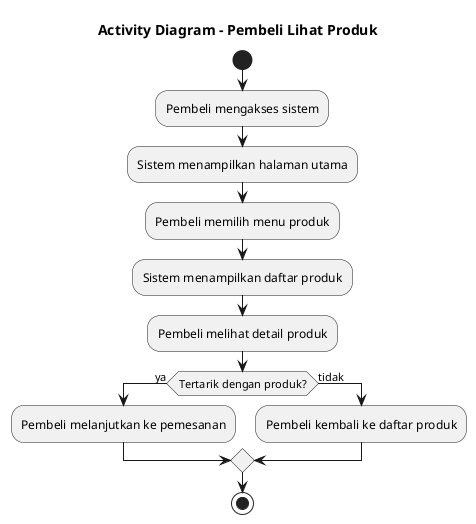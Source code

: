 @startuml Activity_Pembeli_LihatProduk
title Activity Diagram - Pembeli Lihat Produk
start
:Pembeli mengakses sistem;
:Sistem menampilkan halaman utama;
:Pembeli memilih menu produk;
:Sistem menampilkan daftar produk;
:Pembeli melihat detail produk;
if (Tertarik dengan produk?) then (ya)
  :Pembeli melanjutkan ke pemesanan;
else (tidak)
  :Pembeli kembali ke daftar produk;
endif
stop
@enduml

@startuml Sequence_Pembeli_LihatProduk
title Sequence Diagram - Pembeli Lihat Produk
actor Pembeli
participant "Sistem Web" as SW
participant "Database Produk" as DB

Pembeli -> SW: Mengakses halaman utama
SW -> Pembeli: Tampilkan halaman utama
Pembeli -> SW: Klik menu produk
SW -> DB: Query daftar produk
DB -> SW: Return data produk
SW -> Pembeli: Tampilkan daftar produk
Pembeli -> SW: Pilih produk untuk detail
SW -> DB: Query detail produk
DB -> SW: Return detail produk
SW -> Pembeli: Tampilkan detail produk
@enduml

@startuml Activity_Pembeli_LakukanPemesanan
title Activity Diagram - Pembeli Lakukan Pemesanan
start
:Pembeli pilih produk;
:Pembeli tentukan jumlah;
:Pembeli isi form pemesanan;
if (Data valid?) then (ya)
  :Sistem simpan pesanan;
  :Sistem kirim konfirmasi;
  :Pembeli terima konfirmasi;
else (tidak)
  :Tampilkan pesan error;
  :Pembeli perbaiki data;
endif
stop
@enduml

@startuml Sequence_Pembeli_LakukanPemesanan
title Sequence Diagram - Pembeli Lakukan Pemesanan
actor Pembeli
participant "Sistem Web" as SW
participant "Database Pesanan" as DBP
participant "Sistem Notifikasi" as SN

Pembeli -> SW: Pilih produk dan jumlah
Pembeli -> SW: Isi form pemesanan
SW -> SW: Validasi data
SW -> DBP: Simpan data pesanan
DBP -> SW: Konfirmasi penyimpanan
SW -> SN: Kirim notifikasi konfirmasi
SN -> Pembeli: Kirim email/SMS konfirmasi
SW -> Pembeli: Tampilkan halaman konfirmasi
@enduml

@startuml Activity_Pembeli_IsiIdentitas
title Activity Diagram - Pembeli Isi Identitas & Alamat
start
:Pembeli akses form identitas;
:Pembeli isi nama lengkap;
:Pembeli isi nomor telepon;
:Pembeli isi alamat lengkap;
:Pembeli isi email;
if (Semua field terisi?) then (ya)
  if (Format data valid?) then (ya)
    :Sistem simpan identitas;
    :Tampilkan konfirmasi;
  else (tidak)
    :Tampilkan pesan error format;
  endif
else (tidak)
  :Tampilkan pesan field kosong;
endif
stop
@enduml

@startuml Sequence_Pembeli_IsiIdentitas
title Sequence Diagram - Pembeli Isi Identitas & Alamat
actor Pembeli
participant "Sistem Web" as SW
participant "Validator" as V
participant "Database Customer" as DBC

Pembeli -> SW: Akses form identitas
SW -> Pembeli: Tampilkan form identitas
Pembeli -> SW: Submit data identitas
SW -> V: Validasi format data
V -> SW: Return hasil validasi
alt Data valid
  SW -> DBC: Simpan data customer
  DBC -> SW: Konfirmasi penyimpanan
  SW -> Pembeli: Tampilkan konfirmasi
else Data tidak valid
  SW -> Pembeli: Tampilkan pesan error
end
@enduml

@startuml Activity_Pembeli_LihatDetailPesanan
title Activity Diagram - Pembeli Lihat Detail Pesanan
start
:Pembeli masukkan kode pesanan;
if (Kode pesanan valid?) then (ya)
  :Sistem cari pesanan;
  if (Pesanan ditemukan?) then (ya)
    :Sistem tampilkan detail pesanan;
    :Tampilkan status pesanan;
    :Tampilkan rincian produk;
    :Tampilkan total harga;
  else (tidak)
    :Tampilkan pesan pesanan tidak ditemukan;
  endif
else (tidak)
  :Tampilkan pesan kode tidak valid;
endif
stop
@enduml

@startuml Sequence_Pembeli_LihatDetailPesanan
title Sequence Diagram - Pembeli Lihat Detail Pesanan
actor Pembeli
participant "Sistem Web" as SW
participant "Database Pesanan" as DBP

Pembeli -> SW: Input kode pesanan
SW -> SW: Validasi format kode
SW -> DBP: Query pesanan berdasarkan kode
DBP -> SW: Return data pesanan
alt Pesanan ditemukan
  SW -> Pembeli: Tampilkan detail pesanan lengkap
else Pesanan tidak ditemukan
  SW -> Pembeli: Tampilkan pesan error
end
@enduml

@startuml Activity_Pembeli_CetakPesanan
title Activity Diagram - Pembeli Cetak Pesanan
start
:Pembeli di halaman detail pesanan;
:Pembeli klik tombol cetak;
:Sistem generate format cetak;
if (Data pesanan lengkap?) then (ya)
  :Sistem buat file PDF;
  :Tampilkan preview cetak;
  if (Pembeli konfirmasi cetak?) then (ya)
    :Download/print dokumen;
  else (tidak)
    :Kembali ke detail pesanan;
  endif
else (tidak)
  :Tampilkan pesan data tidak lengkap;
endif
stop
@enduml

@startuml Sequence_Pembeli_CetakPesanan
title Sequence Diagram - Pembeli Cetak Pesanan
actor Pembeli
participant "Sistem Web" as SW
participant "PDF Generator" as PDF
participant "Database Pesanan" as DBP

Pembeli -> SW: Klik tombol cetak
SW -> DBP: Ambil data pesanan lengkap
DBP -> SW: Return data pesanan
SW -> PDF: Generate dokumen PDF
PDF -> SW: Return file PDF
SW -> Pembeli: Tampilkan preview PDF
Pembeli -> SW: Konfirmasi download
SW -> Pembeli: Download file PDF
@enduml

@startuml Activity_Pembeli_TercatatTrafik
title Activity Diagram - Pembeli Tercatat Trafik IP
start
:Pembeli mengakses website;
:Sistem deteksi IP address;
:Sistem catat waktu akses;
:Sistem identifikasi browser/device;
if (IP sudah pernah akses?) then (ya)
  :Update counter kunjungan;
  :Update waktu terakhir akses;
else (tidak)
  :Buat record baru pengunjung;
  :Set counter = 1;
endif
:Sistem simpan log trafik;
:Pembeli dapat menggunakan sistem;
stop
@enduml

@startuml Sequence_Pembeli_TercatatTrafik
title Sequence Diagram - Pembeli Tercatat Trafik IP
actor Pembeli
participant "Web Server" as WS
participant "Traffic Logger" as TL
participant "Database Log" as DBL

Pembeli -> WS: HTTP Request ke website
WS -> TL: Capture IP dan metadata
TL -> TL: Identifikasi IP, browser, timestamp
TL -> DBL: Check existing IP record
DBL -> TL: Return IP record status
alt IP sudah ada
  TL -> DBL: Update counter dan timestamp
else IP baru
  TL -> DBL: Insert record baru
end
DBL -> TL: Konfirmasi logging
WS -> Pembeli: Response halaman website
@enduml

@startuml Activity_Superuser_LoginDaftarLogout
title Activity Diagram - Superuser Login/Daftar/Logout
start
if (Sudah punya akun?) then (ya)
  :Input username/password;
  if (Kredensial valid?) then (ya)
    :Login berhasil;
    :Akses dashboard superuser;
    note right: User dapat logout kapan saja
    :Melakukan aktivitas admin;
    if (Ingin logout?) then (ya)
      :Klik logout;
      :Sesi berakhir;
    endif
  else (tidak)
    :Tampilkan error login;
  endif
else (tidak)
  :Daftar akun baru;
  :Isi form registrasi;
  if (Data valid?) then (ya)
    :Akun dibuat;
    :Login otomatis;
  else (tidak)
    :Perbaiki data registrasi;
  endif
endif
stop
@enduml

@startuml Sequence_Superuser_LoginDaftarLogout
title Sequence Diagram - Superuser Login/Daftar/Logout
actor Superuser
participant "Auth System" as AS
participant "Session Manager" as SM
participant "Database User" as DBU

alt Login
  Superuser -> AS: Input credentials
  AS -> DBU: Verify credentials
  DBU -> AS: Return auth result
  AS -> SM: Create session
  SM -> AS: Return session token
  AS -> Superuser: Login success + redirect
else Register
  Superuser -> AS: Submit registration data
  AS -> DBU: Create new user account
  DBU -> AS: Confirm account creation
  AS -> SM: Auto create session
  AS -> Superuser: Registration success + login
else Logout
  Superuser -> AS: Request logout
  AS -> SM: Destroy session
  SM -> AS: Confirm session destroyed
  AS -> Superuser: Redirect to login page
end
@enduml

@startuml Activity_Superuser_KelolaOrderan
title Activity Diagram - Superuser Kelola Orderan
start
:Superuser akses menu orderan;
:Sistem tampilkan daftar orderan;
if (Pilih aksi?) then (lihat detail)
  :Buka detail orderan;
  :Tampilkan info lengkap;
elseif (ubah status)
  :Pilih orderan;
  :Ubah status orderan;
  :Simpan perubahan;
elseif (hapus orderan)
  :Pilih orderan untuk dihapus;
  if (Konfirmasi hapus?) then (ya)
    :Hapus orderan dari sistem;
  else (tidak)
    :Batal hapus;
  endif
elseif (tambah orderan manual)
  :Isi form orderan baru;
  :Simpan orderan;
endif
stop
@enduml

@startuml Sequence_Superuser_KelolaOrderan
title Sequence Diagram - Superuser Kelola Orderan
actor Superuser
participant "Admin Panel" as AP
participant "Order Service" as OS
participant "Database Pesanan" as DBP

Superuser -> AP: Akses menu kelola orderan
AP -> OS: Request daftar orderan
OS -> DBP: Query all orders
DBP -> OS: Return orders data
OS -> AP: Return formatted data
AP -> Superuser: Tampilkan daftar orderan

alt Lihat Detail
  Superuser -> AP: Pilih orderan untuk detail
  AP -> OS: Request detail orderan
  OS -> DBP: Query detail order
  DBP -> OS: Return detail data
  OS -> AP: Format detail data
  AP -> Superuser: Tampilkan detail lengkap
else Update Status
  Superuser -> AP: Ubah status orderan
  AP -> OS: Update order status
  OS -> DBP: Update status in database
  DBP -> OS: Confirm update
  OS -> AP: Return success message
  AP -> Superuser: Tampilkan konfirmasi update
else Delete Order
  Superuser -> AP: Request delete orderan
  AP -> OS: Delete order request
  OS -> DBP: Delete from database
  DBP -> OS: Confirm deletion
  OS -> AP: Return deletion status
  AP -> Superuser: Tampilkan konfirmasi hapus
end
@enduml

@startuml Activity_Superuser_LihatOrderanPembeli
title Activity Diagram - Superuser Lihat Orderan Pembeli
start
:Superuser pilih menu orderan pembeli;
:Sistem tampilkan daftar pembeli;
if (Filter berdasarkan?) then (nama pembeli)
  :Input nama pembeli;
  :Sistem filter berdasarkan nama;
elseif (periode waktu)
  :Pilih tanggal mulai dan selesai;
  :Sistem filter berdasarkan periode;
elseif (status pesanan)
  :Pilih status tertentu;
  :Sistem filter berdasarkan status;
endif
:Sistem tampilkan hasil orderan;
if (Lihat detail orderan?) then (ya)
  :Klik orderan tertentu;
  :Tampilkan detail lengkap;
  :Tampilkan info pembeli;
  :Tampilkan detail produk;
else (tidak)
  :Tetap di daftar orderan;
endif
stop
@enduml

@startuml Sequence_Superuser_LihatOrderanPembeli
title Sequence Diagram - Superuser Lihat Orderan Pembeli
actor Superuser
participant "Admin Panel" as AP
participant "Order Service" as OS
participant "Database Pesanan" as DBP
participant "Database Customer" as DBC

Superuser -> AP: Akses menu orderan pembeli
AP -> OS: Request daftar orderan dengan info pembeli
OS -> DBP: Query orders
OS -> DBC: Query customer info
DBP -> OS: Return orders data
DBC -> OS: Return customer data
OS -> OS: Join order dan customer data
OS -> AP: Return combined data
AP -> Superuser: Tampilkan daftar orderan pembeli

alt Filter Data
  Superuser -> AP: Apply filter (nama/periode/status)
  AP -> OS: Request filtered data
  OS -> DBP: Query dengan filter
  DBP -> OS: Return filtered results
  OS -> AP: Format filtered data
  AP -> Superuser: Update tampilan dengan filter
end

alt Lihat Detail
  Superuser -> AP: Pilih orderan untuk detail
  AP -> OS: Request detail orderan + customer
  OS -> DBP: Query detail order
  OS -> DBC: Query detail customer
  DBP -> OS: Return order details
  DBC -> OS: Return customer details
  OS -> AP: Combine dan format data
  AP -> Superuser: Tampilkan detail lengkap
end
@enduml

@startuml Activity_Superuser_EditProfil
title Activity Diagram - Superuser Edit Profil
start
:Superuser akses menu profil;
:Sistem tampilkan data profil saat ini;
:Superuser pilih field yang akan diedit;
if (Edit field apa?) then (nama)
  :Ubah nama lengkap;
elseif (email)
  :Ubah alamat email;
  if (Email sudah digunakan?) then (ya)
    :Tampilkan pesan error email duplikat;
    stop
  endif
elseif (password)
  :Input password lama;
  if (Password lama benar?) then (ya)
    :Input password baru;
    :Konfirmasi password baru;
    if (Password baru cocok?) then (ya)
      :Update password;
    else (tidak)
      :Tampilkan error konfirmasi;
    endif
  else (tidak)
    :Tampilkan error password lama;
  endif
elseif (foto profil)
  :Upload foto baru;
  if (Format file valid?) then (ya)
    :Simpan foto profil;
  else (tidak)
    :Tampilkan error format;
  endif
endif
:Simpan perubahan ke database;
:Tampilkan konfirmasi perubahan;
stop
@enduml

@startuml Sequence_Superuser_EditProfil
title Sequence Diagram - Superuser Edit Profil
actor Superuser
participant "Profile Manager" as PM
participant "Validator" as V
participant "File Handler" as FH
participant "Database User" as DBU

Superuser -> PM: Akses halaman edit profil
PM -> DBU: Get current profile data
DBU -> PM: Return profile data
PM -> Superuser: Tampilkan form edit profil

Superuser -> PM: Submit profile changes
PM -> V: Validate new data
V -> PM: Return validation result

alt Data valid
  alt Update password
    PM -> V: Verify old password
    V -> DBU: Check old password
    DBU -> V: Return password verification
    V -> PM: Confirm old password
    PM -> DBU: Update new password hash
  else Update photo
    PM -> FH: Process uploaded file
    FH -> PM: Return file path
    PM -> DBU: Update photo path
  else Update other fields
    PM -> DBU: Update profile fields
  end
  DBU -> PM: Confirm update
  PM -> Superuser: Show success message
else Data tidak valid
  PM -> Superuser: Show validation errors
end
@enduml

@startuml Activity_Superuser_MasteringProduk
title Activity Diagram - Superuser Mastering Produk
start
:Superuser akses menu mastering produk;
:Sistem tampilkan daftar produk;
if (Pilih aksi?) then (tambah produk)
  :Isi form produk baru;
  :Input nama produk;
  :Input deskripsi;
  :Input harga;
  :Upload foto produk;
  if (Data lengkap dan valid?) then (ya)
    :Simpan produk baru;
    :Tampilkan konfirmasi;
  else (tidak)
    :Tampilkan pesan error;
  endif
elseif (edit produk)
  :Pilih produk untuk diedit;
  :Ubah data yang diperlukan;
  :Simpan perubahan;
elseif (hapus produk)
  :Pilih produk untuk dihapus;
  if (Konfirmasi hapus?) then (ya)
    if (Produk memiliki orderan aktif?) then (ya)
      :Tampilkan peringatan;
      :Nonaktifkan produk saja;
    else (tidak)
      :Hapus produk dari sistem;
    endif
  else (tidak)
    :Batal hapus;
  endif
elseif (aktifkan/nonaktifkan)
  :Toggle status produk;
  :Update status di database;
endif
stop
@enduml

@startuml Sequence_Superuser_MasteringProduk
title Sequence Diagram - Superuser Mastering Produk
actor Superuser
participant "Product Manager" as PM
participant "File Handler" as FH
participant "Database Produk" as DBP
participant "Database Pesanan" as DBO

Superuser -> PM: Akses menu mastering produk
PM -> DBP: Get all products
DBP -> PM: Return products data
PM -> Superuser: Tampilkan daftar produk

alt Tambah Produk
  Superuser -> PM: Input data produk baru
  PM -> FH: Process uploaded images
  FH -> PM: Return image paths
  PM -> DBP: Insert new product
  DBP -> PM: Confirm insertion
  PM -> Superuser: Show success message
else Edit Produk
  Superuser -> PM: Select product to edit
  PM -> DBP: Get product details
  DBP -> PM: Return product data
  PM -> Superuser: Show edit form
  Superuser -> PM: Submit changes
  PM -> DBP: Update product
  DBP -> PM: Confirm update
  PM -> Superuser: Show update success
else Hapus Produk
  Superuser -> PM: Request delete product
  PM -> DBO: Check active orders for product
  DBO -> PM: Return order status
  alt Has active orders
    PM -> DBP: Deactivate product instead
    PM -> Superuser: Show deactivation message
  else No active orders
    PM -> DBP: Delete product
    DBP -> PM: Confirm deletion
    PM -> Superuser: Show deletion success
  end
else Toggle Status
  Superuser -> PM: Toggle product status
  PM -> DBP: Update product status
  DBP -> PM: Confirm status change
  PM -> Superuser: Show status change
end
@enduml

@startuml Activity_Superuser_AksesDashboardLaporan
title Activity Diagram - Superuser Akses Dashboard Laporan
start
:Superuser login ke sistem;
:Sistem tampilkan dashboard utama;
:Dashboard load data statistik;
if (Pilih jenis laporan?) then (laporan penjualan)
  :Tampilkan grafik penjualan;
  :Tampilkan total revenue;
  :Tampilkan produk terlaris;
elseif (laporan pembeli)
  :Tampilkan jumlah pembeli baru;
  :Tampilkan pembeli berulang;
  :Tampilkan demografi pembeli;
elseif (laporan produk)
  :Tampilkan performa setiap produk;
  :Tampilkan stok produk;
  :Tampilkan rating produk;
elseif (laporan trafik)
  :Tampilkan visitor statistics;
  :Tampilkan page views;
  :Tampilkan sumber trafik;
endif
if (Export laporan?) then (ya)
  :Pilih format export (PDF/Excel);
  :Generate file laporan;
  :Download file;
else (tidak)
  :Tetap lihat di dashboard;
endif
stop
@enduml

@startuml Sequence_Superuser_AksesDashboardLaporan
title Sequence Diagram - Superuser Akses Dashboard Laporan
actor Superuser
participant "Dashboard" as D
participant "Report Service" as RS
participant "Export Service" as ES
participant "Database Analytics" as DBA

Superuser -> D: Akses dashboard
D -> RS: Request dashboard data
RS -> DBA: Query sales data
RS -> DBA: Query customer data
RS -> DBA: Query product data
RS -> DBA: Query traffic data
DBA -> RS: Return aggregated data
RS -> D: Format dashboard widgets
D -> Superuser: Tampilkan dashboard dengan laporan

alt Filter Laporan
  Superuser -> D: Select report type/period
  D -> RS: Request filtered data
  RS -> DBA: Query dengan filter
  DBA -> RS: Return filtered results
  RS -> D: Format filtered report
  D -> Superuser: Update dashboard view
end

alt Export Laporan
  Superuser -> D: Request export
  D -> ES: Generate export file
  ES -> RS: Get report data
  RS -> DBA: Query detailed data
  DBA -> RS: Return export data
  RS -> ES: Format data for export
  ES -> D: Return file download link
  D -> Superuser: Provide download
end
@enduml

@startuml Activity_Admin_Penjualan
title Activity Diagram - Admin Penjualan
start
:Admin akses menu penjualan;
:Sistem tampilkan form penjualan;
if (Jenis penjualan?) then (penjualan langsung)
  :Pilih produk dari katalog;
  :Input jumlah produk;
  :Hitung total harga;
  :Input data pembeli (opsional);
  :Proses pembayaran;
  if (Pembayaran berhasil?) then (ya)
    :Generate struk penjualan;
    :Update stok produk;
    :Catat transaksi;
  else (tidak)
    :Tampilkan error pembayaran;
  endif
elseif (konfirmasi orderan online)
  :Pilih orderan yang akan dikonfirmasi;
  :Verifikasi ketersediaan produk;
  :Update status menjadi "dikonfirmasi";
  :Kirim notifikasi ke pembeli;
endif
stop
@enduml

@startuml Sequence_Admin_Penjualan
title Sequence Diagram - Admin Penjualan
actor Admin
participant "POS System" as POS
participant "Payment Gateway" as PG
participant "Database Produk" as DBP
participant "Database Transaksi" as DBT
participant "Notification Service" as NS

Admin -> POS: Akses menu penjualan
POS -> DBP: Get available products
DBP -> POS: Return product catalog
POS -> Admin: Tampilkan form penjualan

alt Penjualan Langsung
  Admin -> POS: Select products dan quantity
  POS -> DBP: Check stock availability
  DBP -> POS: Confirm stock status
  POS -> POS: Calculate total price
  POS -> Admin: Show transaction summary
  Admin -> POS: Process payment
  POS -> PG: Process payment request
  PG -> POS: Return payment result
  alt Payment Success
    POS -> DBT: Record transaction
    POS -> DBP: Update stock levels
    DBT -> POS: Confirm transaction saved
    DBP -> POS: Confirm stock updated
    POS -> Admin: Generate receipt
  else Payment Failed
    POS -> Admin: Show payment error
  end
else Konfirmasi Orderan Online
  Admin -> POS: Select online order
  POS -> DBP: Verify product availability
  DBP -> POS: Return availability status
  POS -> DBT: Update order status
  DBT -> POS: Confirm status update
  POS -> NS: Send confirmation to customer
  NS -> POS: Confirm notification sent
  POS -> Admin: Show confirmation success
end
@enduml

@startuml Activity_Admin_Stok
title Activity Diagram - Admin Stok
start
:Admin akses menu stok;
:Sistem tampilkan daftar produk dan stok;
if (Pilih aksi stok?) then (tambah stok)
  :Pilih produk;
  :Input jumlah stok masuk;
  :Input keterangan (supplier, dll);
  :Simpan penambahan stok;
  :Update jumlah stok produk;
elseif (kurangi stok)
  :Pilih produk;
  :Input jumlah stok keluar;
  :Input alasan pengurangan;
  if (Stok mencukupi?) then (ya)
    :Kurangi stok produk;
    :Catat riwayat pengurangan;
  else (tidak)
    :Tampilkan peringatan stok tidak cukup;
  endif
elseif (adjustment stok)
  :Pilih produk untuk adjustment;
  :Input stok aktual hasil perhitungan fisik;
  :Hitung selisih stok;
  if (Ada selisih?) then (ya)
    :Input alasan adjustment;
    :Update stok sesuai fisik;
    :Catat adjustment;
  else (tidak)
    :Stok sudah sesuai;
  endif
elseif (lihat riwayat stok)
  :Pilih produk;
  :Tampilkan history pergerakan stok;
  :Tampilkan tanggal, jenis transaksi, jumlah;
endif
stop
@enduml

@startuml Sequence_Admin_Stok
title Sequence Diagram - Admin Stok
actor Admin
participant "Stock Manager" as SM
participant "Database Produk" as DBP
participant "Database Stock Log" as DSL

Admin -> SM: Akses menu kelola stok
SM -> DBP: Get products with current stock
DBP -> SM: Return products dan stock data
SM -> Admin: Tampilkan daftar produk dan stok

alt Tambah Stok
  Admin -> SM: Input stock addition
  SM -> DBP: Update product stock (+)
  SM -> DSL: Log stock addition
  DBP -> SM: Confirm stock update
  DSL -> SM: Confirm log saved
  SM -> Admin: Show addition success
else Kurangi Stok
  Admin -> SM: Input stock reduction
  SM -> DBP: Check current stock level
  DBP -> SM: Return current stock
  alt Sufficient stock
    SM -> DBP: Update product stock (-)
    SM -> DSL: Log stock reduction
    DBP -> SM: Confirm stock update
    DSL -> SM: Confirm log saved
    SM -> Admin: Show reduction success
  else Insufficient stock
    SM -> Admin: Show insufficient stock error
  end
else Stock Adjustment
  Admin -> SM: Input physical stock count
  SM -> DBP: Get current system stock
  DBP -> SM: Return system stock
  SM -> SM: Calculate difference
  alt Has difference
    SM -> DBP: Update to physical count
    SM -> DSL: Log stock adjustment
    DBP -> SM: Confirm adjustment
    DSL -> SM: Confirm log saved
    SM -> Admin: Show adjustment success
  else No difference
    SM -> Admin: Show "stock already accurate"
  end
else Lihat Riwayat
  Admin -> SM: Request stock history
  SM -> DSL: Query stock movements
  DSL -> SM: Return movement history
  SM -> Admin: Display stock history
end
@enduml

@startuml Activity_Admin_Pengeluaran
title Activity Diagram - Admin Pengeluaran
start
:Admin akses menu pengeluaran;
:Sistem tampilkan form pengeluaran;
if (Jenis pengeluaran?) then (beli bahan baku)
  :Input nama supplier;
  :Input jenis bahan baku;
  :Input jumlah dan harga;
  :Input tanggal pembelian;
elseif (operasional)
  :Pilih kategori operasional;
  :Input deskripsi pengeluaran;
  :Input nominal pengeluaran;
  :Input tanggal pengeluaran;
elseif (maintenance)
  :Input jenis maintenance;
  :Input vendor/pekerja;
  :Input biaya maintenance;
elseif (lain-lain)
  :Input kategori custom;
  :Input deskripsi detail;
  :Input nominal;
endif
:Upload bukti pengeluaran (struk/nota);
if (Data lengkap?) then (ya)
  :Simpan data pengeluaran;
  :Update laporan keuangan;
  :Tampilkan konfirmasi;
else (tidak)
  :Tampilkan field yang belum diisi;
endif
stop
@enduml

@startuml Sequence_Admin_Pengeluaran
title Sequence Diagram - Admin Pengeluaran
actor Admin
participant "Expense Manager" as EM
participant "File Handler" as FH
participant "Database Pengeluaran" as DBE
participant "Report Service" as RS

Admin -> EM: Akses menu pengeluaran
EM -> Admin: Tampilkan form pengeluaran

Admin -> EM: Input data pengeluaran
EM -> FH: Upload bukti pengeluaran
FH -> EM: Return file path
EM -> EM: Validate expense data
alt Data valid
  EM -> DBE: Save expense record
  DBE -> EM: Confirm expense saved
  EM -> RS: Update financial reports
  RS -> EM: Confirm report updated
  EM -> Admin: Show success message
else Data tidak valid
  EM -> Admin: Show validation errors
end
@enduml

@startuml Activity_Admin_InvoicePendapatan
title Activity Diagram - Admin Invoice Pendapatan
start
:Admin akses menu invoice pendapatan;
:Sistem tampilkan daftar transaksi;
if (Filter berdasarkan?) then (periode)
  :Pilih tanggal mulai dan selesai;
  :Sistem filter transaksi sesuai periode;
elseif (jenis penjualan)
  :Pilih online/offline;
  :Filter berdasarkan channel;
elseif (status pembayaran)
  :Pilih lunas/belum lunas;
  :Filter berdasarkan status;
endif
:Sistem tampilkan daftar invoice;
if (Aksi terhadap invoice?) then (generate invoice)
  :Pilih transaksi;
  :Generate PDF invoice;
  :Tampilkan preview;
  if (Invoice benar?) then (ya)
    :Simpan dan kirim ke pembeli;
  else (tidak)
    :Edit data invoice;
  endif
elseif (update status bayar)
  :Pilih invoice;
  :Update status pembayaran;
  :Catat tanggal pembayaran;
elseif (kirim ulang invoice)
  :Pilih invoice;
  :Kirim ulang ke email pembeli;
endif
stop
@enduml

@startuml Sequence_Admin_InvoicePendapatan
title Sequence Diagram - Admin Invoice Pendapatan
actor Admin
participant "Invoice Manager" as IM
participant "PDF Generator" as PDF
participant "Email Service" as ES
participant "Database Transaksi" as DBT

Admin -> IM: Akses menu invoice pendapatan
IM -> DBT: Get transaction list
DBT -> IM: Return transactions data
IM -> Admin: Tampilkan daftar transaksi

alt Generate Invoice
  Admin -> IM: Select transaction for invoice
  IM -> DBT: Get detailed transaction data
  DBT -> IM: Return transaction details
  IM -> PDF: Generate invoice PDF
  PDF -> IM: Return PDF file
  IM -> Admin: Show invoice preview
  Admin -> IM: Confirm invoice
  IM -> ES: Send invoice to customer
  ES -> IM: Confirm email sent
  IM -> DBT: Update invoice status
  DBT -> IM: Confirm status update
  IM -> Admin: Show generation success
else Update Payment Status
  Admin -> IM: Update payment status
  IM -> DBT: Update payment record
  DBT -> IM: Confirm payment update
  IM -> Admin: Show update success
else Resend Invoice
  Admin -> IM: Request resend invoice
  IM -> DBT: Get invoice data
  DBT -> IM: Return invoice info
  IM -> ES: Resend invoice email
  ES -> IM: Confirm resend
  IM -> Admin: Show resend success
end
@enduml

@startuml Activity_Admin_AnalisisPelanggan
title Activity Diagram - Admin Analisis Pelanggan
start
:Admin akses menu analisis pelanggan;
:Sistem load data pelanggan;
if (Jenis analisis?) then (demografi)
  :Tampilkan chart usia pelanggan;
  :Tampilkan distribusi gender;
  :Tampilkan lokasi geografis;
elseif (behavior pembelian)
  :Analisis frekuensi pembelian;
  :Tampilkan average order value;
  :Identifikasi pelanggan loyal;
  :Tampilkan produk favorit per segment;
elseif (retention analysis)
  :Hitung customer retention rate;
  :Identifikasi churn customers;
  :Analisis lifetime value;
elseif (segmentasi pelanggan)
  :Kelompokkan berdasarkan spending;
  :Segmentasi berdasarkan frequency;
  :Buat customer personas;
endif
if (Export analisis?) then (ya)
  :Generate laporan analisis;
  :Export ke PDF/Excel;
  :Download file laporan;
else (tidak)
  :Tetap lihat di dashboard;
endif
if (Buat campaign?) then (ya)
  :Pilih segment target;
  :Buat strategi marketing;
  :Setup campaign parameters;
else (tidak)
  :Selesai analisis;
endif
stop
@enduml

@startuml Sequence_Admin_AnalisisPelanggan
title Sequence Diagram - Admin Analisis Pelanggan
actor Admin
participant "Analytics Engine" as AE
participant "Data Warehouse" as DW
participant "Report Generator" as RG
participant "Campaign Manager" as CM

Admin -> AE: Akses menu analisis pelanggan
AE -> DW: Query customer data
AE -> DW: Query transaction history
AE -> DW: Query product preferences
DW -> AE: Return aggregated customer data
AE -> AE: Process analytics algorithms
AE -> Admin: Tampilkan dashboard analisis

alt Demographic Analysis
  Admin -> AE: Request demographic breakdown
  AE -> DW: Query demographic data
  DW -> AE: Return demographic stats
  AE -> Admin: Show demographic charts
else Behavior Analysis
  Admin -> AE: Request behavior analysis
  AE -> DW: Query purchase patterns
  DW -> AE: Return behavior data
  AE -> AE: Calculate metrics (AOV, frequency, etc)
  AE -> Admin: Show behavior insights
else Segmentation
  Admin -> AE: Request customer segmentation
  AE -> DW: Query comprehensive customer data
  DW -> AE: Return full customer dataset
  AE -> AE: Apply segmentation algorithms
  AE -> Admin: Show customer segments
end

alt Export Report
  Admin -> AE: Request export
  AE -> RG: Generate comprehensive report
  RG -> DW: Get detailed data for export
  DW -> RG: Return export data
  RG -> AE: Return formatted report
  AE -> Admin: Provide download link
end

alt Create Campaign
  Admin -> AE: Select target segment
  AE -> CM: Initialize campaign setup
  CM -> DW: Get segment customer list
  DW -> CM: Return target customers
  CM -> Admin: Show campaign creation form
end
@enduml